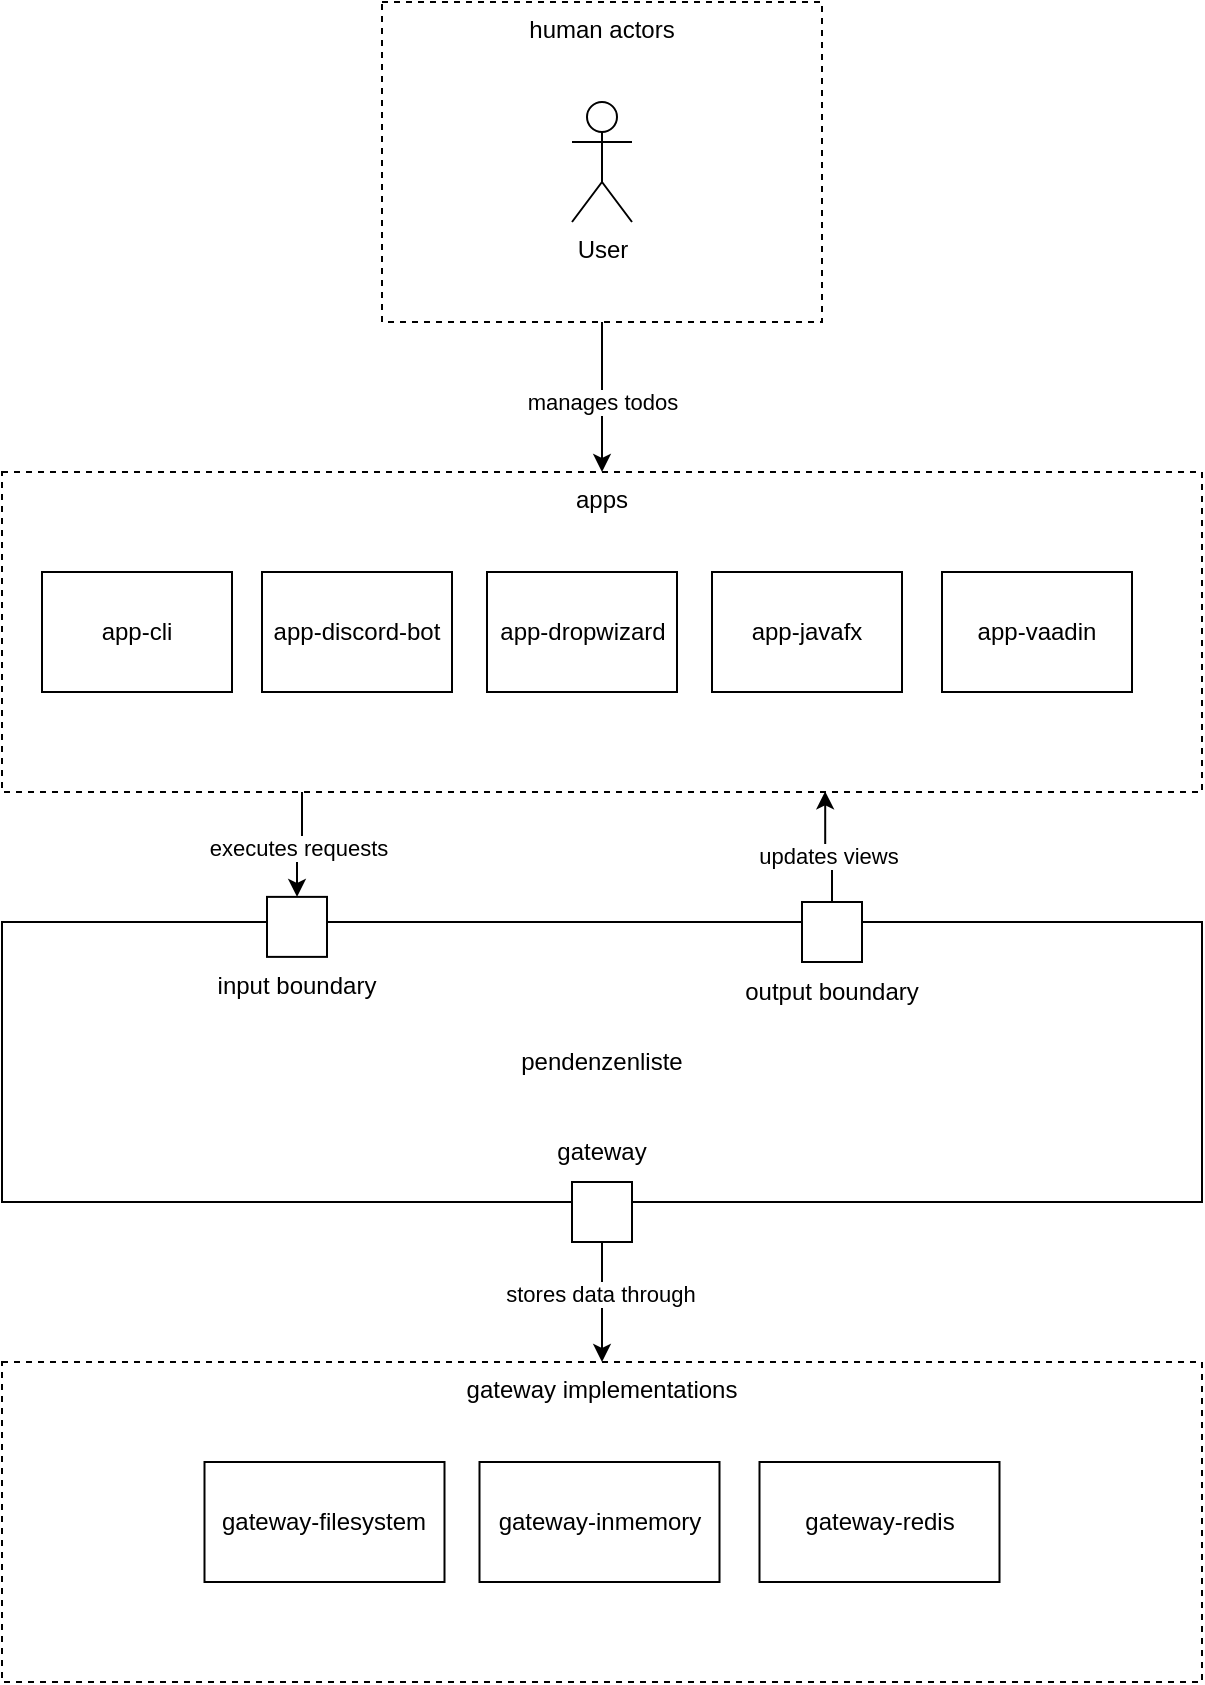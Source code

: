 <mxfile version="21.7.4" type="device">
  <diagram name="Page-1" id="kCnikeI2f-WYCLi7l-7K">
    <mxGraphModel dx="1687" dy="967" grid="1" gridSize="10" guides="1" tooltips="1" connect="1" arrows="1" fold="1" page="1" pageScale="1" pageWidth="1100" pageHeight="850" math="0" shadow="0">
      <root>
        <mxCell id="0" />
        <mxCell id="1" parent="0" />
        <mxCell id="fnFQHI1RR6TlYv7_kCez-1" value="pendenzenliste" style="rounded=0;whiteSpace=wrap;html=1;" vertex="1" parent="1">
          <mxGeometry x="210" y="490" width="600" height="140" as="geometry" />
        </mxCell>
        <mxCell id="fnFQHI1RR6TlYv7_kCez-23" style="edgeStyle=orthogonalEdgeStyle;rounded=0;orthogonalLoop=1;jettySize=auto;html=1;exitX=0.5;exitY=1;exitDx=0;exitDy=0;entryX=0.5;entryY=0;entryDx=0;entryDy=0;" edge="1" parent="1" source="fnFQHI1RR6TlYv7_kCez-2" target="fnFQHI1RR6TlYv7_kCez-7">
          <mxGeometry relative="1" as="geometry" />
        </mxCell>
        <mxCell id="fnFQHI1RR6TlYv7_kCez-24" value="manages todos" style="edgeLabel;html=1;align=center;verticalAlign=middle;resizable=0;points=[];" vertex="1" connectable="0" parent="fnFQHI1RR6TlYv7_kCez-23">
          <mxGeometry x="-0.307" y="1" relative="1" as="geometry">
            <mxPoint x="-1" y="14" as="offset" />
          </mxGeometry>
        </mxCell>
        <mxCell id="fnFQHI1RR6TlYv7_kCez-2" value="human actors" style="rounded=0;whiteSpace=wrap;html=1;horizontal=1;verticalAlign=top;dashed=1;" vertex="1" parent="1">
          <mxGeometry x="400" y="30" width="220" height="160" as="geometry" />
        </mxCell>
        <mxCell id="fnFQHI1RR6TlYv7_kCez-3" value="User" style="shape=umlActor;verticalLabelPosition=bottom;verticalAlign=top;html=1;outlineConnect=0;" vertex="1" parent="1">
          <mxGeometry x="495" y="80" width="30" height="60" as="geometry" />
        </mxCell>
        <mxCell id="fnFQHI1RR6TlYv7_kCez-25" style="edgeStyle=orthogonalEdgeStyle;rounded=0;orthogonalLoop=1;jettySize=auto;html=1;exitX=0.25;exitY=1;exitDx=0;exitDy=0;entryX=0.5;entryY=0;entryDx=0;entryDy=0;" edge="1" parent="1" source="fnFQHI1RR6TlYv7_kCez-7" target="fnFQHI1RR6TlYv7_kCez-8">
          <mxGeometry relative="1" as="geometry">
            <mxPoint x="357.8" y="425.0" as="sourcePoint" />
          </mxGeometry>
        </mxCell>
        <mxCell id="fnFQHI1RR6TlYv7_kCez-28" value="executes requests" style="edgeLabel;html=1;align=center;verticalAlign=middle;resizable=0;points=[];" vertex="1" connectable="0" parent="fnFQHI1RR6TlYv7_kCez-25">
          <mxGeometry x="0.086" relative="1" as="geometry">
            <mxPoint as="offset" />
          </mxGeometry>
        </mxCell>
        <mxCell id="fnFQHI1RR6TlYv7_kCez-7" value="apps" style="rounded=0;whiteSpace=wrap;html=1;horizontal=1;verticalAlign=top;dashed=1;" vertex="1" parent="1">
          <mxGeometry x="210" y="265" width="600" height="160" as="geometry" />
        </mxCell>
        <mxCell id="fnFQHI1RR6TlYv7_kCez-8" value="" style="rounded=0;whiteSpace=wrap;html=1;" vertex="1" parent="1">
          <mxGeometry x="342.5" y="477.44" width="30" height="30" as="geometry" />
        </mxCell>
        <mxCell id="fnFQHI1RR6TlYv7_kCez-30" style="edgeStyle=orthogonalEdgeStyle;rounded=0;orthogonalLoop=1;jettySize=auto;html=1;exitX=0.5;exitY=1;exitDx=0;exitDy=0;entryX=0.5;entryY=0;entryDx=0;entryDy=0;" edge="1" parent="1" source="fnFQHI1RR6TlYv7_kCez-9" target="fnFQHI1RR6TlYv7_kCez-11">
          <mxGeometry relative="1" as="geometry" />
        </mxCell>
        <mxCell id="fnFQHI1RR6TlYv7_kCez-31" value="stores data through" style="edgeLabel;html=1;align=center;verticalAlign=middle;resizable=0;points=[];" vertex="1" connectable="0" parent="fnFQHI1RR6TlYv7_kCez-30">
          <mxGeometry x="-0.141" y="-1" relative="1" as="geometry">
            <mxPoint as="offset" />
          </mxGeometry>
        </mxCell>
        <mxCell id="fnFQHI1RR6TlYv7_kCez-9" value="" style="rounded=0;whiteSpace=wrap;html=1;" vertex="1" parent="1">
          <mxGeometry x="495" y="620" width="30" height="30" as="geometry" />
        </mxCell>
        <mxCell id="fnFQHI1RR6TlYv7_kCez-27" style="edgeStyle=orthogonalEdgeStyle;rounded=0;orthogonalLoop=1;jettySize=auto;html=1;exitX=0.5;exitY=0;exitDx=0;exitDy=0;entryX=0.686;entryY=0.998;entryDx=0;entryDy=0;entryPerimeter=0;" edge="1" parent="1" source="fnFQHI1RR6TlYv7_kCez-10" target="fnFQHI1RR6TlYv7_kCez-7">
          <mxGeometry relative="1" as="geometry" />
        </mxCell>
        <mxCell id="fnFQHI1RR6TlYv7_kCez-29" value="updates views" style="edgeLabel;html=1;align=center;verticalAlign=middle;resizable=0;points=[];" vertex="1" connectable="0" parent="fnFQHI1RR6TlYv7_kCez-27">
          <mxGeometry x="-0.198" y="2" relative="1" as="geometry">
            <mxPoint as="offset" />
          </mxGeometry>
        </mxCell>
        <mxCell id="fnFQHI1RR6TlYv7_kCez-10" value="" style="rounded=0;whiteSpace=wrap;html=1;" vertex="1" parent="1">
          <mxGeometry x="610" y="480" width="30" height="30" as="geometry" />
        </mxCell>
        <mxCell id="fnFQHI1RR6TlYv7_kCez-11" value="gateway implementations" style="rounded=0;whiteSpace=wrap;html=1;horizontal=1;verticalAlign=top;dashed=1;" vertex="1" parent="1">
          <mxGeometry x="210" y="710" width="600" height="160" as="geometry" />
        </mxCell>
        <mxCell id="fnFQHI1RR6TlYv7_kCez-12" value="input boundary" style="text;html=1;strokeColor=none;fillColor=none;align=center;verticalAlign=middle;whiteSpace=wrap;rounded=0;" vertex="1" parent="1">
          <mxGeometry x="315" y="507.44" width="85" height="30" as="geometry" />
        </mxCell>
        <mxCell id="fnFQHI1RR6TlYv7_kCez-13" value="output boundary" style="text;html=1;strokeColor=none;fillColor=none;align=center;verticalAlign=middle;whiteSpace=wrap;rounded=0;" vertex="1" parent="1">
          <mxGeometry x="570" y="510" width="110" height="30" as="geometry" />
        </mxCell>
        <mxCell id="fnFQHI1RR6TlYv7_kCez-14" value="gateway" style="text;html=1;strokeColor=none;fillColor=none;align=center;verticalAlign=middle;whiteSpace=wrap;rounded=0;" vertex="1" parent="1">
          <mxGeometry x="455" y="590" width="110" height="30" as="geometry" />
        </mxCell>
        <mxCell id="fnFQHI1RR6TlYv7_kCez-18" value="app-discord-bot" style="rounded=0;whiteSpace=wrap;html=1;" vertex="1" parent="1">
          <mxGeometry x="340" y="315" width="95" height="60" as="geometry" />
        </mxCell>
        <mxCell id="fnFQHI1RR6TlYv7_kCez-19" value="app-cli" style="rounded=0;whiteSpace=wrap;html=1;" vertex="1" parent="1">
          <mxGeometry x="230" y="315" width="95" height="60" as="geometry" />
        </mxCell>
        <mxCell id="fnFQHI1RR6TlYv7_kCez-20" value="app-dropwizard" style="rounded=0;whiteSpace=wrap;html=1;" vertex="1" parent="1">
          <mxGeometry x="452.5" y="315" width="95" height="60" as="geometry" />
        </mxCell>
        <mxCell id="fnFQHI1RR6TlYv7_kCez-21" value="app-javafx" style="rounded=0;whiteSpace=wrap;html=1;" vertex="1" parent="1">
          <mxGeometry x="565" y="315" width="95" height="60" as="geometry" />
        </mxCell>
        <mxCell id="fnFQHI1RR6TlYv7_kCez-22" value="app-vaadin" style="rounded=0;whiteSpace=wrap;html=1;" vertex="1" parent="1">
          <mxGeometry x="680" y="315" width="95" height="60" as="geometry" />
        </mxCell>
        <mxCell id="fnFQHI1RR6TlYv7_kCez-33" value="gateway-inmemory" style="rounded=0;whiteSpace=wrap;html=1;" vertex="1" parent="1">
          <mxGeometry x="448.75" y="760" width="120" height="60" as="geometry" />
        </mxCell>
        <mxCell id="fnFQHI1RR6TlYv7_kCez-34" value="gateway-filesystem" style="rounded=0;whiteSpace=wrap;html=1;" vertex="1" parent="1">
          <mxGeometry x="311.25" y="760" width="120" height="60" as="geometry" />
        </mxCell>
        <mxCell id="fnFQHI1RR6TlYv7_kCez-35" value="gateway-redis" style="rounded=0;whiteSpace=wrap;html=1;" vertex="1" parent="1">
          <mxGeometry x="588.75" y="760" width="120" height="60" as="geometry" />
        </mxCell>
      </root>
    </mxGraphModel>
  </diagram>
</mxfile>
